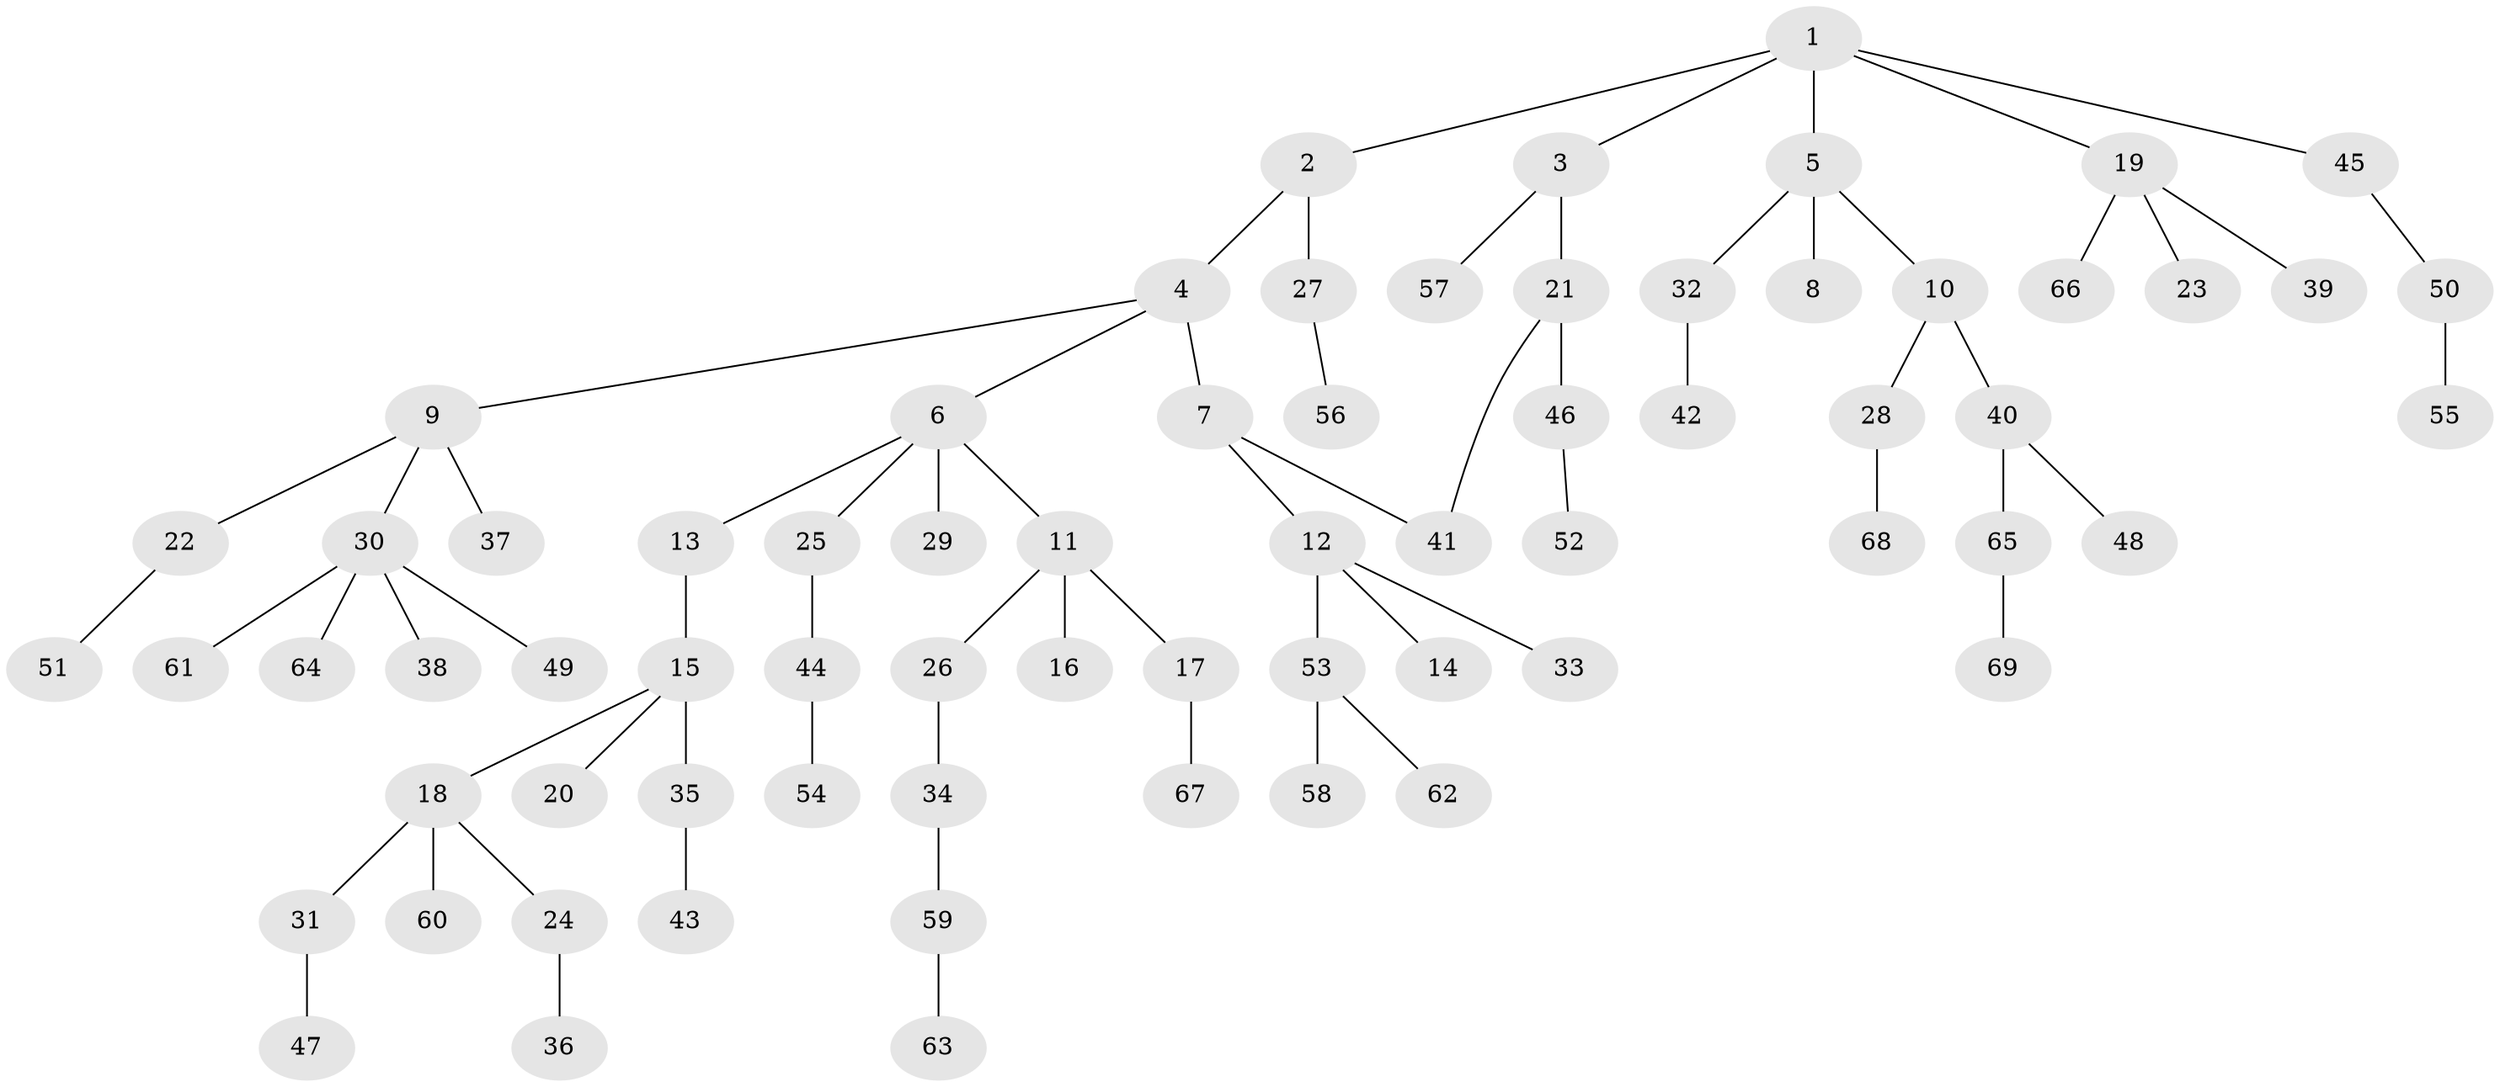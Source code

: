 // coarse degree distribution, {7: 0.047619047619047616, 10: 0.047619047619047616, 1: 0.8095238095238095, 4: 0.047619047619047616, 2: 0.047619047619047616}
// Generated by graph-tools (version 1.1) at 2025/16/03/04/25 18:16:48]
// undirected, 69 vertices, 69 edges
graph export_dot {
graph [start="1"]
  node [color=gray90,style=filled];
  1;
  2;
  3;
  4;
  5;
  6;
  7;
  8;
  9;
  10;
  11;
  12;
  13;
  14;
  15;
  16;
  17;
  18;
  19;
  20;
  21;
  22;
  23;
  24;
  25;
  26;
  27;
  28;
  29;
  30;
  31;
  32;
  33;
  34;
  35;
  36;
  37;
  38;
  39;
  40;
  41;
  42;
  43;
  44;
  45;
  46;
  47;
  48;
  49;
  50;
  51;
  52;
  53;
  54;
  55;
  56;
  57;
  58;
  59;
  60;
  61;
  62;
  63;
  64;
  65;
  66;
  67;
  68;
  69;
  1 -- 2;
  1 -- 3;
  1 -- 5;
  1 -- 19;
  1 -- 45;
  2 -- 4;
  2 -- 27;
  3 -- 21;
  3 -- 57;
  4 -- 6;
  4 -- 7;
  4 -- 9;
  5 -- 8;
  5 -- 10;
  5 -- 32;
  6 -- 11;
  6 -- 13;
  6 -- 25;
  6 -- 29;
  7 -- 12;
  7 -- 41;
  9 -- 22;
  9 -- 30;
  9 -- 37;
  10 -- 28;
  10 -- 40;
  11 -- 16;
  11 -- 17;
  11 -- 26;
  12 -- 14;
  12 -- 33;
  12 -- 53;
  13 -- 15;
  15 -- 18;
  15 -- 20;
  15 -- 35;
  17 -- 67;
  18 -- 24;
  18 -- 31;
  18 -- 60;
  19 -- 23;
  19 -- 39;
  19 -- 66;
  21 -- 46;
  21 -- 41;
  22 -- 51;
  24 -- 36;
  25 -- 44;
  26 -- 34;
  27 -- 56;
  28 -- 68;
  30 -- 38;
  30 -- 49;
  30 -- 61;
  30 -- 64;
  31 -- 47;
  32 -- 42;
  34 -- 59;
  35 -- 43;
  40 -- 48;
  40 -- 65;
  44 -- 54;
  45 -- 50;
  46 -- 52;
  50 -- 55;
  53 -- 58;
  53 -- 62;
  59 -- 63;
  65 -- 69;
}
